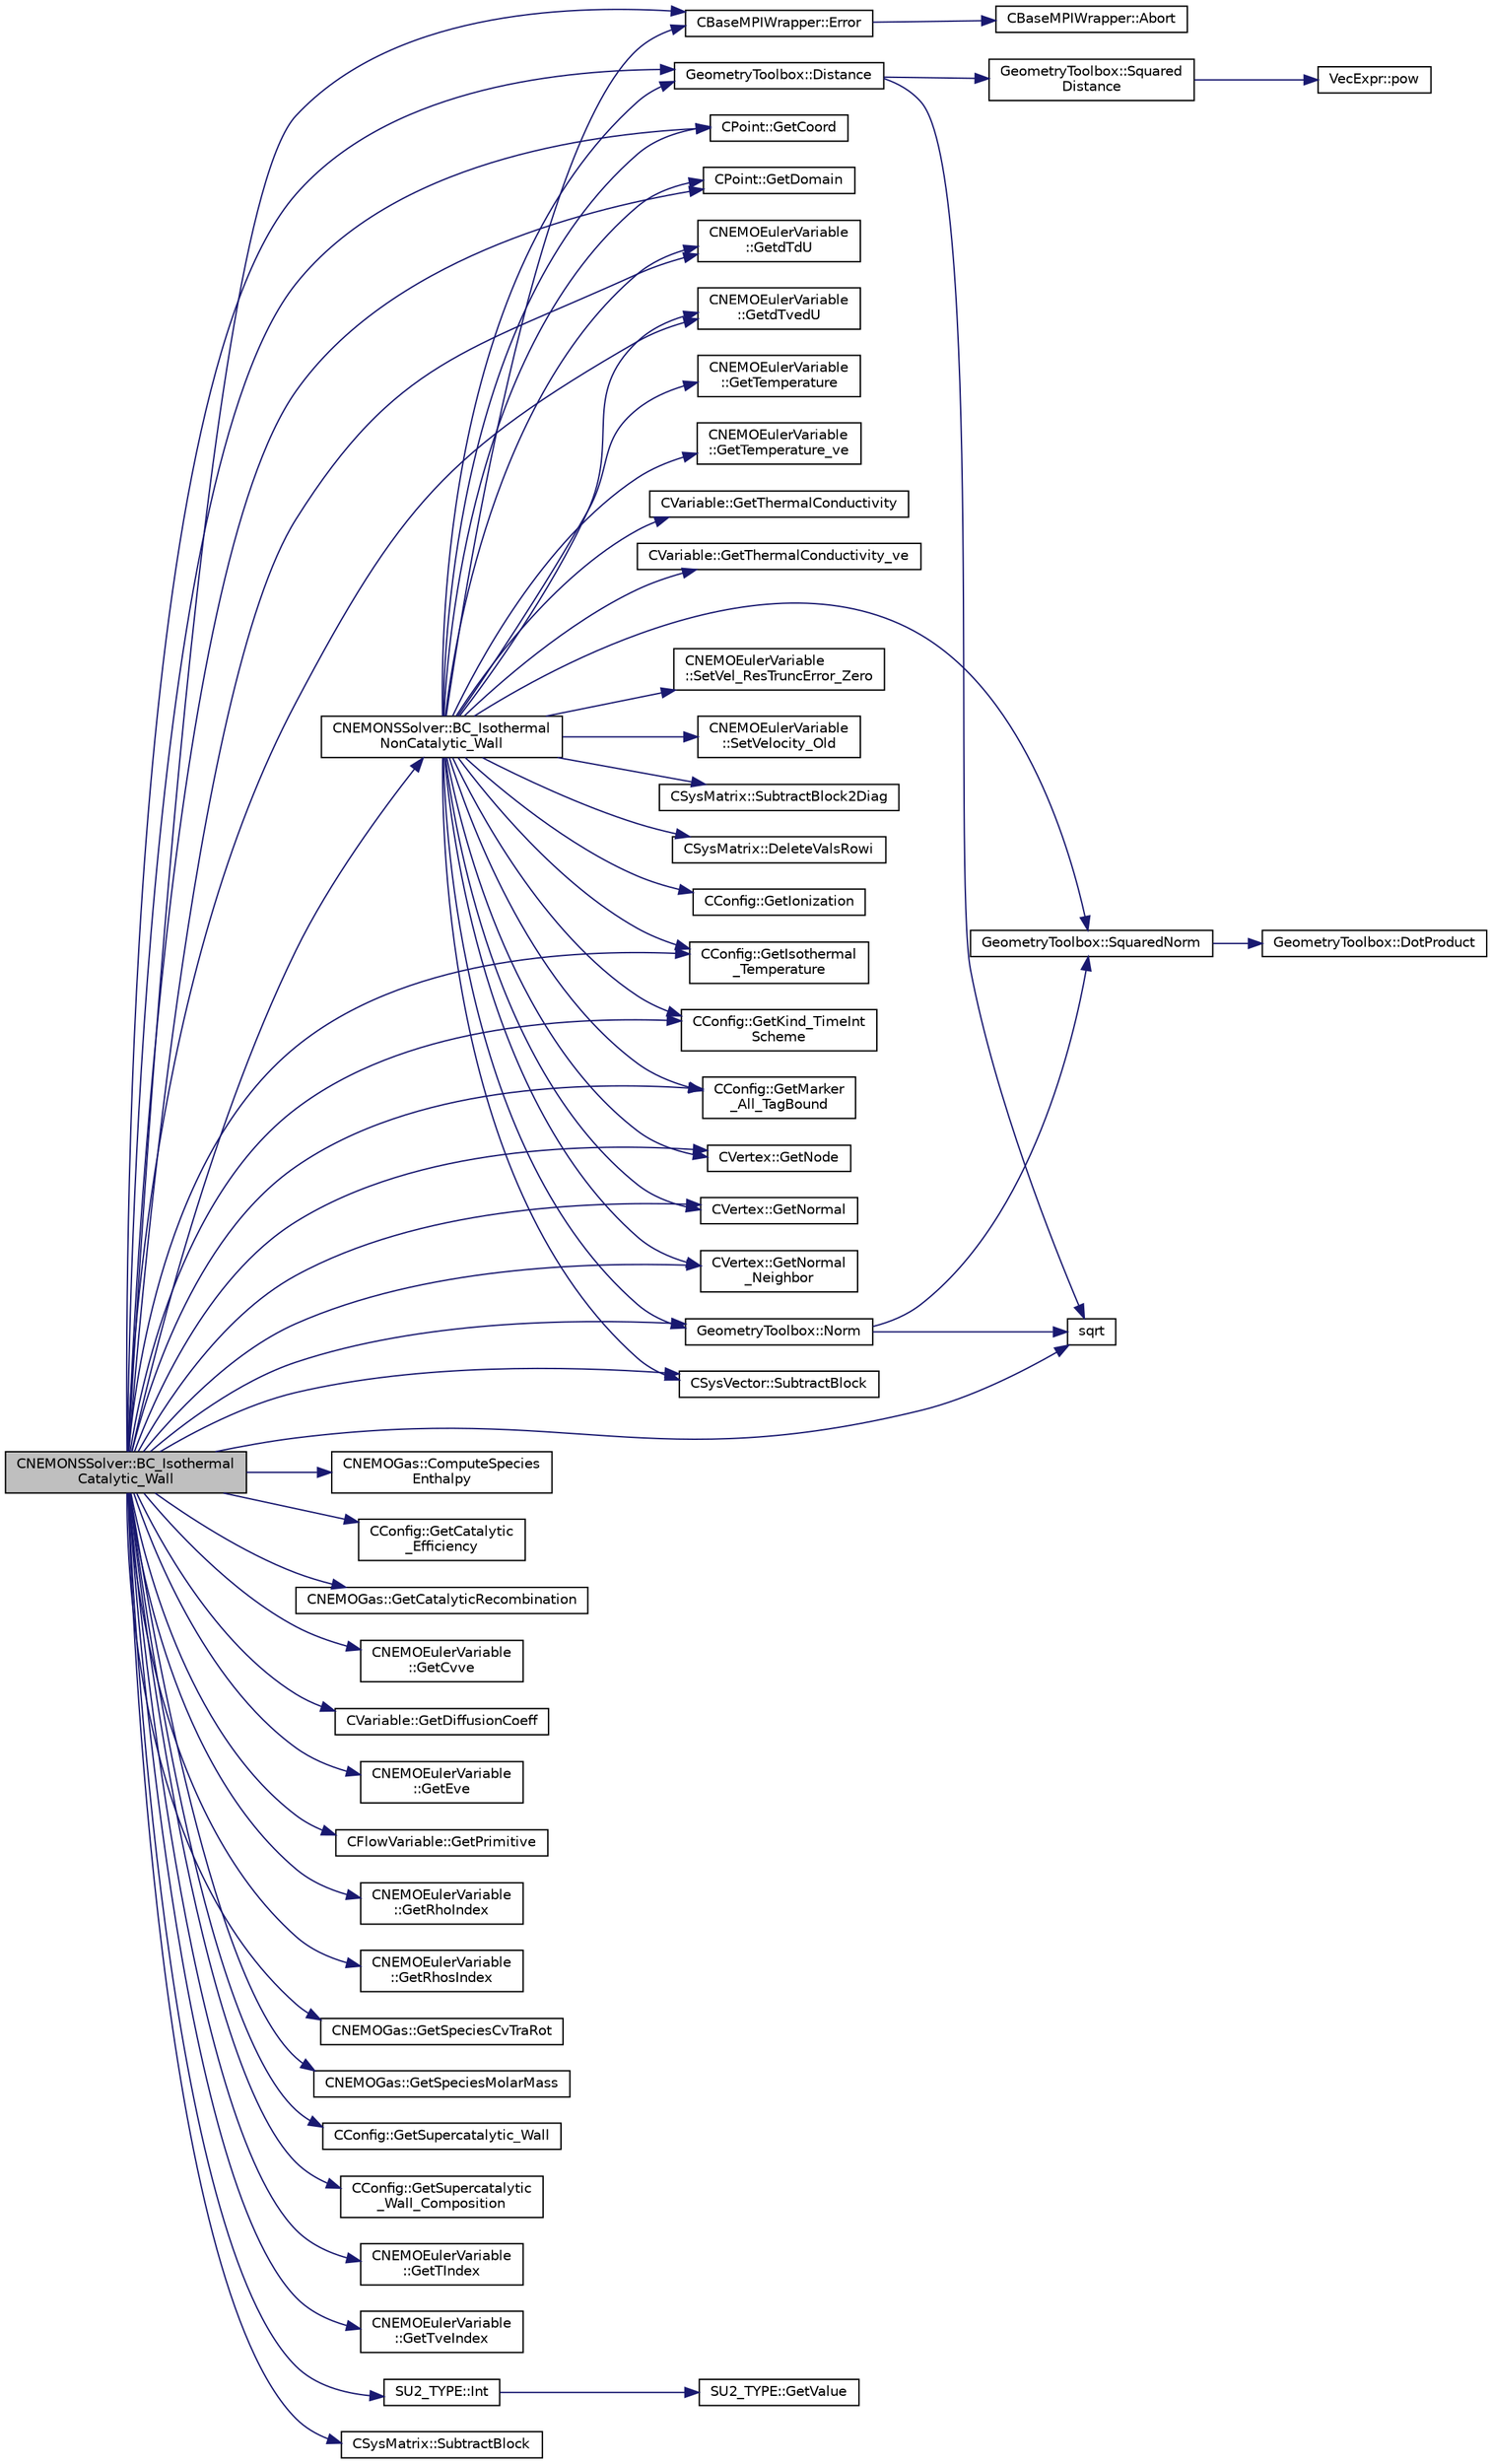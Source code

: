 digraph "CNEMONSSolver::BC_IsothermalCatalytic_Wall"
{
 // LATEX_PDF_SIZE
  edge [fontname="Helvetica",fontsize="10",labelfontname="Helvetica",labelfontsize="10"];
  node [fontname="Helvetica",fontsize="10",shape=record];
  rankdir="LR";
  Node1 [label="CNEMONSSolver::BC_Isothermal\lCatalytic_Wall",height=0.2,width=0.4,color="black", fillcolor="grey75", style="filled", fontcolor="black",tooltip="Impose the Navier-Stokes boundary condition (strong)."];
  Node1 -> Node2 [color="midnightblue",fontsize="10",style="solid",fontname="Helvetica"];
  Node2 [label="CNEMONSSolver::BC_Isothermal\lNonCatalytic_Wall",height=0.2,width=0.4,color="black", fillcolor="white", style="filled",URL="$classCNEMONSSolver.html#a1c4746b9e1e0c7232f1bd06535c22b14",tooltip="Impose the Navier-Stokes boundary condition (strong)."];
  Node2 -> Node3 [color="midnightblue",fontsize="10",style="solid",fontname="Helvetica"];
  Node3 [label="CSysMatrix::DeleteValsRowi",height=0.2,width=0.4,color="black", fillcolor="white", style="filled",URL="$classCSysMatrix.html#a9473b0224c9b9a2749571db0bbd22a70",tooltip="Deletes the values of the row i of the sparse matrix."];
  Node2 -> Node4 [color="midnightblue",fontsize="10",style="solid",fontname="Helvetica"];
  Node4 [label="GeometryToolbox::Distance",height=0.2,width=0.4,color="black", fillcolor="white", style="filled",URL="$group__GeometryToolbox.html#ga600fb4ee993ae4c3b985082d51994881",tooltip=" "];
  Node4 -> Node5 [color="midnightblue",fontsize="10",style="solid",fontname="Helvetica"];
  Node5 [label="sqrt",height=0.2,width=0.4,color="black", fillcolor="white", style="filled",URL="$group__SIMD.html#ga54a1925ab40fb4249ea255072520de35",tooltip=" "];
  Node4 -> Node6 [color="midnightblue",fontsize="10",style="solid",fontname="Helvetica"];
  Node6 [label="GeometryToolbox::Squared\lDistance",height=0.2,width=0.4,color="black", fillcolor="white", style="filled",URL="$group__GeometryToolbox.html#ga3db86410486389a5cda59b3d0ab17f66",tooltip=" "];
  Node6 -> Node7 [color="midnightblue",fontsize="10",style="solid",fontname="Helvetica"];
  Node7 [label="VecExpr::pow",height=0.2,width=0.4,color="black", fillcolor="white", style="filled",URL="$group__VecExpr.html#ga7fb255e1f2a1773d3cc6ff7bee1aadd2",tooltip=" "];
  Node2 -> Node8 [color="midnightblue",fontsize="10",style="solid",fontname="Helvetica"];
  Node8 [label="CBaseMPIWrapper::Error",height=0.2,width=0.4,color="black", fillcolor="white", style="filled",URL="$classCBaseMPIWrapper.html#a04457c47629bda56704e6a8804833eeb",tooltip=" "];
  Node8 -> Node9 [color="midnightblue",fontsize="10",style="solid",fontname="Helvetica"];
  Node9 [label="CBaseMPIWrapper::Abort",height=0.2,width=0.4,color="black", fillcolor="white", style="filled",URL="$classCBaseMPIWrapper.html#af7297d861dca86b45cf561b6ab642e8f",tooltip=" "];
  Node2 -> Node10 [color="midnightblue",fontsize="10",style="solid",fontname="Helvetica"];
  Node10 [label="CPoint::GetCoord",height=0.2,width=0.4,color="black", fillcolor="white", style="filled",URL="$classCPoint.html#ab16c29dd03911529cd73bf467c313179",tooltip="Get the coordinates dor the control volume."];
  Node2 -> Node11 [color="midnightblue",fontsize="10",style="solid",fontname="Helvetica"];
  Node11 [label="CPoint::GetDomain",height=0.2,width=0.4,color="black", fillcolor="white", style="filled",URL="$classCPoint.html#aa58a27b602e47ddcad22ae74a5c6bc81",tooltip="For parallel computation, its indicates if a point must be computed or not."];
  Node2 -> Node12 [color="midnightblue",fontsize="10",style="solid",fontname="Helvetica"];
  Node12 [label="CNEMOEulerVariable\l::GetdTdU",height=0.2,width=0.4,color="black", fillcolor="white", style="filled",URL="$classCNEMOEulerVariable.html#a0125bb2fcd972ed625e2a7df7a38f518",tooltip="Set partial derivative of temperature w.r.t. density ."];
  Node2 -> Node13 [color="midnightblue",fontsize="10",style="solid",fontname="Helvetica"];
  Node13 [label="CNEMOEulerVariable\l::GetdTvedU",height=0.2,width=0.4,color="black", fillcolor="white", style="filled",URL="$classCNEMOEulerVariable.html#afd2365662dfdf7df2a99d9fb3cead538",tooltip="Set partial derivative of vib.-el. temperature w.r.t. density ."];
  Node2 -> Node14 [color="midnightblue",fontsize="10",style="solid",fontname="Helvetica"];
  Node14 [label="CConfig::GetIonization",height=0.2,width=0.4,color="black", fillcolor="white", style="filled",URL="$classCConfig.html#a395841c47b4890ae5abae63b359ff0c6",tooltip="Indicates whether electron gas is present in the gas mixture."];
  Node2 -> Node15 [color="midnightblue",fontsize="10",style="solid",fontname="Helvetica"];
  Node15 [label="CConfig::GetIsothermal\l_Temperature",height=0.2,width=0.4,color="black", fillcolor="white", style="filled",URL="$classCConfig.html#a2bf56370670128e9e93af4ed3a7e2bb7",tooltip="Get the wall temperature (static) at an isothermal boundary."];
  Node2 -> Node16 [color="midnightblue",fontsize="10",style="solid",fontname="Helvetica"];
  Node16 [label="CConfig::GetKind_TimeInt\lScheme",height=0.2,width=0.4,color="black", fillcolor="white", style="filled",URL="$classCConfig.html#ad16f71356f146b530fb1fbb45444525c",tooltip="Get the kind of time integration method."];
  Node2 -> Node17 [color="midnightblue",fontsize="10",style="solid",fontname="Helvetica"];
  Node17 [label="CConfig::GetMarker\l_All_TagBound",height=0.2,width=0.4,color="black", fillcolor="white", style="filled",URL="$classCConfig.html#ab8c9c1f45950a29355be4ff357049440",tooltip="Get the index of the surface defined in the geometry file."];
  Node2 -> Node18 [color="midnightblue",fontsize="10",style="solid",fontname="Helvetica"];
  Node18 [label="CVertex::GetNode",height=0.2,width=0.4,color="black", fillcolor="white", style="filled",URL="$classCVertex.html#ad568da06e7191358d3a09a1bee71cdb5",tooltip="Get the node of the vertex."];
  Node2 -> Node19 [color="midnightblue",fontsize="10",style="solid",fontname="Helvetica"];
  Node19 [label="CVertex::GetNormal",height=0.2,width=0.4,color="black", fillcolor="white", style="filled",URL="$classCVertex.html#a57cacfe764770e6c0e54c278cb584f7c",tooltip="Copy the the normal vector of a face."];
  Node2 -> Node20 [color="midnightblue",fontsize="10",style="solid",fontname="Helvetica"];
  Node20 [label="CVertex::GetNormal\l_Neighbor",height=0.2,width=0.4,color="black", fillcolor="white", style="filled",URL="$classCVertex.html#ab8b0e96f9384b0a861c7a70616976b75",tooltip="Get the value of the closest neighbor."];
  Node2 -> Node21 [color="midnightblue",fontsize="10",style="solid",fontname="Helvetica"];
  Node21 [label="CNEMOEulerVariable\l::GetTemperature",height=0.2,width=0.4,color="black", fillcolor="white", style="filled",URL="$classCNEMOEulerVariable.html#a5992e932d174b05ed0c71a9e5bed8a31",tooltip="Get the temperature of the flow."];
  Node2 -> Node22 [color="midnightblue",fontsize="10",style="solid",fontname="Helvetica"];
  Node22 [label="CNEMOEulerVariable\l::GetTemperature_ve",height=0.2,width=0.4,color="black", fillcolor="white", style="filled",URL="$classCNEMOEulerVariable.html#abacc3e1a140dfe0173ecb3a38f142f68",tooltip="A virtual member."];
  Node2 -> Node23 [color="midnightblue",fontsize="10",style="solid",fontname="Helvetica"];
  Node23 [label="CVariable::GetThermalConductivity",height=0.2,width=0.4,color="black", fillcolor="white", style="filled",URL="$classCVariable.html#a05aa9ee34c744629c72742c05ceab246",tooltip="A virtual member."];
  Node2 -> Node24 [color="midnightblue",fontsize="10",style="solid",fontname="Helvetica"];
  Node24 [label="CVariable::GetThermalConductivity_ve",height=0.2,width=0.4,color="black", fillcolor="white", style="filled",URL="$classCVariable.html#aa5bded7c79dfd758ef3a45674e8d6c58",tooltip="A virtual member."];
  Node2 -> Node25 [color="midnightblue",fontsize="10",style="solid",fontname="Helvetica"];
  Node25 [label="GeometryToolbox::Norm",height=0.2,width=0.4,color="black", fillcolor="white", style="filled",URL="$group__GeometryToolbox.html#gad8b24e50333c9a8378f7abf18222f36a",tooltip=" "];
  Node25 -> Node5 [color="midnightblue",fontsize="10",style="solid",fontname="Helvetica"];
  Node25 -> Node26 [color="midnightblue",fontsize="10",style="solid",fontname="Helvetica"];
  Node26 [label="GeometryToolbox::SquaredNorm",height=0.2,width=0.4,color="black", fillcolor="white", style="filled",URL="$group__GeometryToolbox.html#ga98c9b9314cc6352c9bba49b8cfb4b056",tooltip=" "];
  Node26 -> Node27 [color="midnightblue",fontsize="10",style="solid",fontname="Helvetica"];
  Node27 [label="GeometryToolbox::DotProduct",height=0.2,width=0.4,color="black", fillcolor="white", style="filled",URL="$group__GeometryToolbox.html#ga7ec3e1e20fab73dbf0159fe38492cc89",tooltip=" "];
  Node2 -> Node28 [color="midnightblue",fontsize="10",style="solid",fontname="Helvetica"];
  Node28 [label="CNEMOEulerVariable\l::SetVel_ResTruncError_Zero",height=0.2,width=0.4,color="black", fillcolor="white", style="filled",URL="$classCNEMOEulerVariable.html#a5f420ed2a4e388fb0fad0f8379fc3423",tooltip="Set the momentum part of the truncation error to zero."];
  Node2 -> Node29 [color="midnightblue",fontsize="10",style="solid",fontname="Helvetica"];
  Node29 [label="CNEMOEulerVariable\l::SetVelocity_Old",height=0.2,width=0.4,color="black", fillcolor="white", style="filled",URL="$classCNEMOEulerVariable.html#a514bf0108b74ecc5c4cc5d768363d597",tooltip="Set the velocity vector from the old solution."];
  Node2 -> Node26 [color="midnightblue",fontsize="10",style="solid",fontname="Helvetica"];
  Node2 -> Node30 [color="midnightblue",fontsize="10",style="solid",fontname="Helvetica"];
  Node30 [label="CSysVector::SubtractBlock",height=0.2,width=0.4,color="black", fillcolor="white", style="filled",URL="$classCSysVector.html#a71ea6ec1ebdb77535b976bb40e7659a6",tooltip="Subtract \"block\" from the vector, see AddBlock."];
  Node2 -> Node31 [color="midnightblue",fontsize="10",style="solid",fontname="Helvetica"];
  Node31 [label="CSysMatrix::SubtractBlock2Diag",height=0.2,width=0.4,color="black", fillcolor="white", style="filled",URL="$classCSysMatrix.html#a423b77066cf386dd6e4b95a656e4aadb",tooltip="Short-hand to AddBlock2Diag with alpha = -1, i.e. subtracts from the current diagonal."];
  Node1 -> Node32 [color="midnightblue",fontsize="10",style="solid",fontname="Helvetica"];
  Node32 [label="CNEMOGas::ComputeSpecies\lEnthalpy",height=0.2,width=0.4,color="black", fillcolor="white", style="filled",URL="$classCNEMOGas.html#ab5a26916ba6925f13c506c2def272969",tooltip="Compute species enthalpies."];
  Node1 -> Node4 [color="midnightblue",fontsize="10",style="solid",fontname="Helvetica"];
  Node1 -> Node8 [color="midnightblue",fontsize="10",style="solid",fontname="Helvetica"];
  Node1 -> Node33 [color="midnightblue",fontsize="10",style="solid",fontname="Helvetica"];
  Node33 [label="CConfig::GetCatalytic\l_Efficiency",height=0.2,width=0.4,color="black", fillcolor="white", style="filled",URL="$classCConfig.html#aacbc597e5f9b144ad5524d2df10427d8",tooltip="Get wall catalytic efficiency."];
  Node1 -> Node34 [color="midnightblue",fontsize="10",style="solid",fontname="Helvetica"];
  Node34 [label="CNEMOGas::GetCatalyticRecombination",height=0.2,width=0.4,color="black", fillcolor="white", style="filled",URL="$classCNEMOGas.html#a800dbe4af960ff0a79be599c7adfe83b",tooltip="Get catalytic wall recombination indices and constants."];
  Node1 -> Node10 [color="midnightblue",fontsize="10",style="solid",fontname="Helvetica"];
  Node1 -> Node35 [color="midnightblue",fontsize="10",style="solid",fontname="Helvetica"];
  Node35 [label="CNEMOEulerVariable\l::GetCvve",height=0.2,width=0.4,color="black", fillcolor="white", style="filled",URL="$classCNEMOEulerVariable.html#a529cb0910de468af8a0337b998e84a06",tooltip="Returns the value of Cvve at the specified node."];
  Node1 -> Node36 [color="midnightblue",fontsize="10",style="solid",fontname="Helvetica"];
  Node36 [label="CVariable::GetDiffusionCoeff",height=0.2,width=0.4,color="black", fillcolor="white", style="filled",URL="$classCVariable.html#ab7ee5d07d692a371a5d3ceb316c01661",tooltip="A virtual member."];
  Node1 -> Node11 [color="midnightblue",fontsize="10",style="solid",fontname="Helvetica"];
  Node1 -> Node12 [color="midnightblue",fontsize="10",style="solid",fontname="Helvetica"];
  Node1 -> Node13 [color="midnightblue",fontsize="10",style="solid",fontname="Helvetica"];
  Node1 -> Node37 [color="midnightblue",fontsize="10",style="solid",fontname="Helvetica"];
  Node37 [label="CNEMOEulerVariable\l::GetEve",height=0.2,width=0.4,color="black", fillcolor="white", style="filled",URL="$classCNEMOEulerVariable.html#a8d384ce066e1e62a4fd05493a1c0a5fe",tooltip="Returns the stored value of Eve at the specified node."];
  Node1 -> Node15 [color="midnightblue",fontsize="10",style="solid",fontname="Helvetica"];
  Node1 -> Node16 [color="midnightblue",fontsize="10",style="solid",fontname="Helvetica"];
  Node1 -> Node17 [color="midnightblue",fontsize="10",style="solid",fontname="Helvetica"];
  Node1 -> Node18 [color="midnightblue",fontsize="10",style="solid",fontname="Helvetica"];
  Node1 -> Node19 [color="midnightblue",fontsize="10",style="solid",fontname="Helvetica"];
  Node1 -> Node20 [color="midnightblue",fontsize="10",style="solid",fontname="Helvetica"];
  Node1 -> Node38 [color="midnightblue",fontsize="10",style="solid",fontname="Helvetica"];
  Node38 [label="CFlowVariable::GetPrimitive",height=0.2,width=0.4,color="black", fillcolor="white", style="filled",URL="$classCFlowVariable.html#a852271c741f1e7cdb1d391941266d344",tooltip="Get a primitive variable."];
  Node1 -> Node39 [color="midnightblue",fontsize="10",style="solid",fontname="Helvetica"];
  Node39 [label="CNEMOEulerVariable\l::GetRhoIndex",height=0.2,width=0.4,color="black", fillcolor="white", style="filled",URL="$classCNEMOEulerVariable.html#a9abc604e06f90161a2658d99582d8a3b",tooltip="Retrieves the value of the total density in the primitive variable vector."];
  Node1 -> Node40 [color="midnightblue",fontsize="10",style="solid",fontname="Helvetica"];
  Node40 [label="CNEMOEulerVariable\l::GetRhosIndex",height=0.2,width=0.4,color="black", fillcolor="white", style="filled",URL="$classCNEMOEulerVariable.html#a18cf86a19d9ee761bd0be1f90bcd2e33",tooltip="Retrieves the value of the species density in the primitive variable vector."];
  Node1 -> Node41 [color="midnightblue",fontsize="10",style="solid",fontname="Helvetica"];
  Node41 [label="CNEMOGas::GetSpeciesCvTraRot",height=0.2,width=0.4,color="black", fillcolor="white", style="filled",URL="$classCNEMOGas.html#a67fbebd4d497989fb7d0ae3c1d242689",tooltip="Get species T-R specific heats at constant volume."];
  Node1 -> Node42 [color="midnightblue",fontsize="10",style="solid",fontname="Helvetica"];
  Node42 [label="CNEMOGas::GetSpeciesMolarMass",height=0.2,width=0.4,color="black", fillcolor="white", style="filled",URL="$classCNEMOGas.html#aaa37dc8d0f42380c683475c08010c913",tooltip="Get species molar mass."];
  Node1 -> Node43 [color="midnightblue",fontsize="10",style="solid",fontname="Helvetica"];
  Node43 [label="CConfig::GetSupercatalytic_Wall",height=0.2,width=0.4,color="black", fillcolor="white", style="filled",URL="$classCConfig.html#ad3891db4957a01f0fb4d2215e45f7a5c",tooltip="Indicates whether supercatalytic wall is used."];
  Node1 -> Node44 [color="midnightblue",fontsize="10",style="solid",fontname="Helvetica"];
  Node44 [label="CConfig::GetSupercatalytic\l_Wall_Composition",height=0.2,width=0.4,color="black", fillcolor="white", style="filled",URL="$classCConfig.html#a32d16de7a2771cfc2d14b1acf290b9bb",tooltip="Provides the gas mass fractions at the wall for supercat wall."];
  Node1 -> Node45 [color="midnightblue",fontsize="10",style="solid",fontname="Helvetica"];
  Node45 [label="CNEMOEulerVariable\l::GetTIndex",height=0.2,width=0.4,color="black", fillcolor="white", style="filled",URL="$classCNEMOEulerVariable.html#af45e7025f7ed138b4c1e39d6a2521891",tooltip="Retrieves the value of the in temperature the primitive variable vector."];
  Node1 -> Node46 [color="midnightblue",fontsize="10",style="solid",fontname="Helvetica"];
  Node46 [label="CNEMOEulerVariable\l::GetTveIndex",height=0.2,width=0.4,color="black", fillcolor="white", style="filled",URL="$classCNEMOEulerVariable.html#a7738e64c7df199868382c1af97ed9c89",tooltip="Retrieves the value of the vibe-elec temperature in the primitive variable vector."];
  Node1 -> Node47 [color="midnightblue",fontsize="10",style="solid",fontname="Helvetica"];
  Node47 [label="SU2_TYPE::Int",height=0.2,width=0.4,color="black", fillcolor="white", style="filled",URL="$namespaceSU2__TYPE.html#a6b48817766d8a6486caa2807a52f6bae",tooltip="Casts the primitive value to int (uses GetValue, already implemented for each type)."];
  Node47 -> Node48 [color="midnightblue",fontsize="10",style="solid",fontname="Helvetica"];
  Node48 [label="SU2_TYPE::GetValue",height=0.2,width=0.4,color="black", fillcolor="white", style="filled",URL="$namespaceSU2__TYPE.html#adf52a59d6f4e578f7915ec9abbf7cb22",tooltip="Get the (primitive) value of the datatype (needs to be specialized for active types)."];
  Node1 -> Node25 [color="midnightblue",fontsize="10",style="solid",fontname="Helvetica"];
  Node1 -> Node5 [color="midnightblue",fontsize="10",style="solid",fontname="Helvetica"];
  Node1 -> Node30 [color="midnightblue",fontsize="10",style="solid",fontname="Helvetica"];
  Node1 -> Node49 [color="midnightblue",fontsize="10",style="solid",fontname="Helvetica"];
  Node49 [label="CSysMatrix::SubtractBlock",height=0.2,width=0.4,color="black", fillcolor="white", style="filled",URL="$classCSysMatrix.html#aaa63a679856fad3b4e76f9085b0ca40f",tooltip="Subtracts the specified block to the sparse matrix (see AddBlock)."];
}
